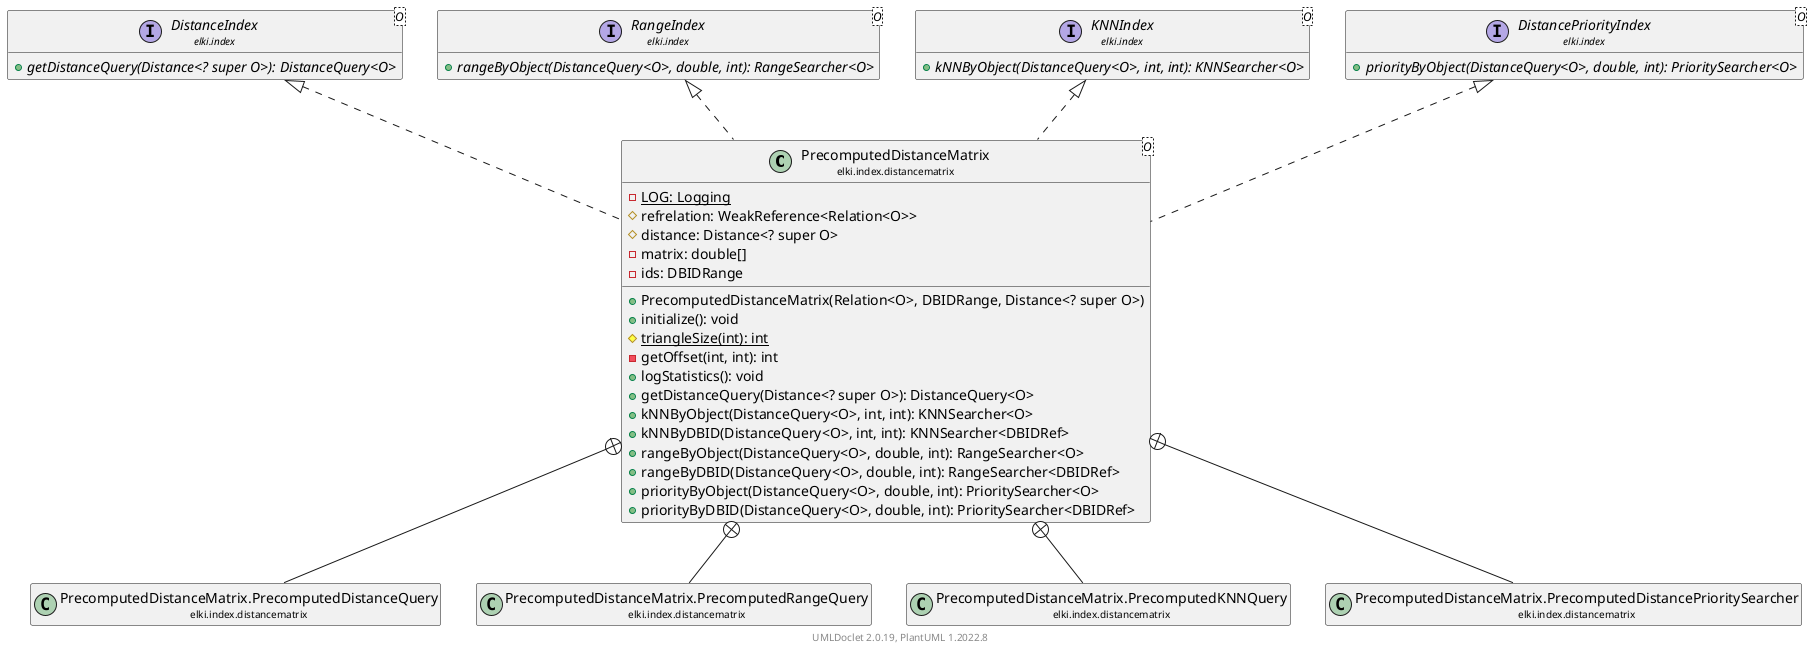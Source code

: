 @startuml
    remove .*\.(Instance|Par|Parameterizer|Factory)$
    set namespaceSeparator none
    hide empty fields
    hide empty methods

    class "<size:14>PrecomputedDistanceMatrix\n<size:10>elki.index.distancematrix" as elki.index.distancematrix.PrecomputedDistanceMatrix<O> [[PrecomputedDistanceMatrix.html]] {
        {static} -LOG: Logging
        #refrelation: WeakReference<Relation<O>>
        #distance: Distance<? super O>
        -matrix: double[]
        -ids: DBIDRange
        +PrecomputedDistanceMatrix(Relation<O>, DBIDRange, Distance<? super O>)
        +initialize(): void
        {static} #triangleSize(int): int
        -getOffset(int, int): int
        +logStatistics(): void
        +getDistanceQuery(Distance<? super O>): DistanceQuery<O>
        +kNNByObject(DistanceQuery<O>, int, int): KNNSearcher<O>
        +kNNByDBID(DistanceQuery<O>, int, int): KNNSearcher<DBIDRef>
        +rangeByObject(DistanceQuery<O>, double, int): RangeSearcher<O>
        +rangeByDBID(DistanceQuery<O>, double, int): RangeSearcher<DBIDRef>
        +priorityByObject(DistanceQuery<O>, double, int): PrioritySearcher<O>
        +priorityByDBID(DistanceQuery<O>, double, int): PrioritySearcher<DBIDRef>
    }

    interface "<size:14>DistanceIndex\n<size:10>elki.index" as elki.index.DistanceIndex<O> [[../DistanceIndex.html]] {
        {abstract} +getDistanceQuery(Distance<? super O>): DistanceQuery<O>
    }
    interface "<size:14>RangeIndex\n<size:10>elki.index" as elki.index.RangeIndex<O> [[../RangeIndex.html]] {
        {abstract} +rangeByObject(DistanceQuery<O>, double, int): RangeSearcher<O>
    }
    interface "<size:14>KNNIndex\n<size:10>elki.index" as elki.index.KNNIndex<O> [[../KNNIndex.html]] {
        {abstract} +kNNByObject(DistanceQuery<O>, int, int): KNNSearcher<O>
    }
    interface "<size:14>DistancePriorityIndex\n<size:10>elki.index" as elki.index.DistancePriorityIndex<O> [[../DistancePriorityIndex.html]] {
        {abstract} +priorityByObject(DistanceQuery<O>, double, int): PrioritySearcher<O>
    }
    class "<size:14>PrecomputedDistanceMatrix.PrecomputedDistanceQuery\n<size:10>elki.index.distancematrix" as elki.index.distancematrix.PrecomputedDistanceMatrix.PrecomputedDistanceQuery [[PrecomputedDistanceMatrix.PrecomputedDistanceQuery.html]]
    class "<size:14>PrecomputedDistanceMatrix.PrecomputedRangeQuery\n<size:10>elki.index.distancematrix" as elki.index.distancematrix.PrecomputedDistanceMatrix.PrecomputedRangeQuery [[PrecomputedDistanceMatrix.PrecomputedRangeQuery.html]]
    class "<size:14>PrecomputedDistanceMatrix.PrecomputedKNNQuery\n<size:10>elki.index.distancematrix" as elki.index.distancematrix.PrecomputedDistanceMatrix.PrecomputedKNNQuery [[PrecomputedDistanceMatrix.PrecomputedKNNQuery.html]]
    class "<size:14>PrecomputedDistanceMatrix.PrecomputedDistancePrioritySearcher\n<size:10>elki.index.distancematrix" as elki.index.distancematrix.PrecomputedDistanceMatrix.PrecomputedDistancePrioritySearcher [[PrecomputedDistanceMatrix.PrecomputedDistancePrioritySearcher.html]]
    class "<size:14>PrecomputedDistanceMatrix.Factory\n<size:10>elki.index.distancematrix" as elki.index.distancematrix.PrecomputedDistanceMatrix.Factory<O> [[PrecomputedDistanceMatrix.Factory.html]]

    elki.index.DistanceIndex <|.. elki.index.distancematrix.PrecomputedDistanceMatrix
    elki.index.RangeIndex <|.. elki.index.distancematrix.PrecomputedDistanceMatrix
    elki.index.KNNIndex <|.. elki.index.distancematrix.PrecomputedDistanceMatrix
    elki.index.DistancePriorityIndex <|.. elki.index.distancematrix.PrecomputedDistanceMatrix
    elki.index.distancematrix.PrecomputedDistanceMatrix +-- elki.index.distancematrix.PrecomputedDistanceMatrix.PrecomputedDistanceQuery
    elki.index.distancematrix.PrecomputedDistanceMatrix +-- elki.index.distancematrix.PrecomputedDistanceMatrix.PrecomputedRangeQuery
    elki.index.distancematrix.PrecomputedDistanceMatrix +-- elki.index.distancematrix.PrecomputedDistanceMatrix.PrecomputedKNNQuery
    elki.index.distancematrix.PrecomputedDistanceMatrix +-- elki.index.distancematrix.PrecomputedDistanceMatrix.PrecomputedDistancePrioritySearcher
    elki.index.distancematrix.PrecomputedDistanceMatrix +-- elki.index.distancematrix.PrecomputedDistanceMatrix.Factory

    center footer UMLDoclet 2.0.19, PlantUML 1.2022.8
@enduml
